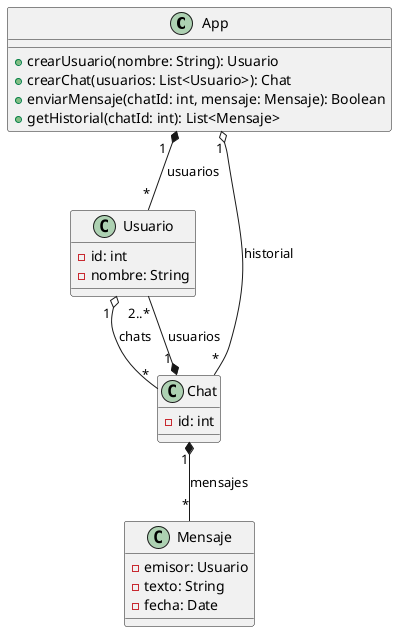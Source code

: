 @startuml

class App {
    +crearUsuario(nombre: String): Usuario
    +crearChat(usuarios: List<Usuario>): Chat
    +enviarMensaje(chatId: int, mensaje: Mensaje): Boolean
    +getHistorial(chatId: int): List<Mensaje>
}

class Usuario {
    -id: int
    -nombre: String
}

class Chat {
    -id: int
}

class Mensaje {
    -emisor: Usuario
    -texto: String
    -fecha: Date
}


App "1  " *-- "*" Usuario: usuarios
App "1" o-- "*" Chat: historial
Chat "1" *-- "*" Mensaje: mensajes
Chat "1 " *-- "2..*" Usuario: usuarios
Usuario "1 " o-- "*" Chat: chats
@enduml